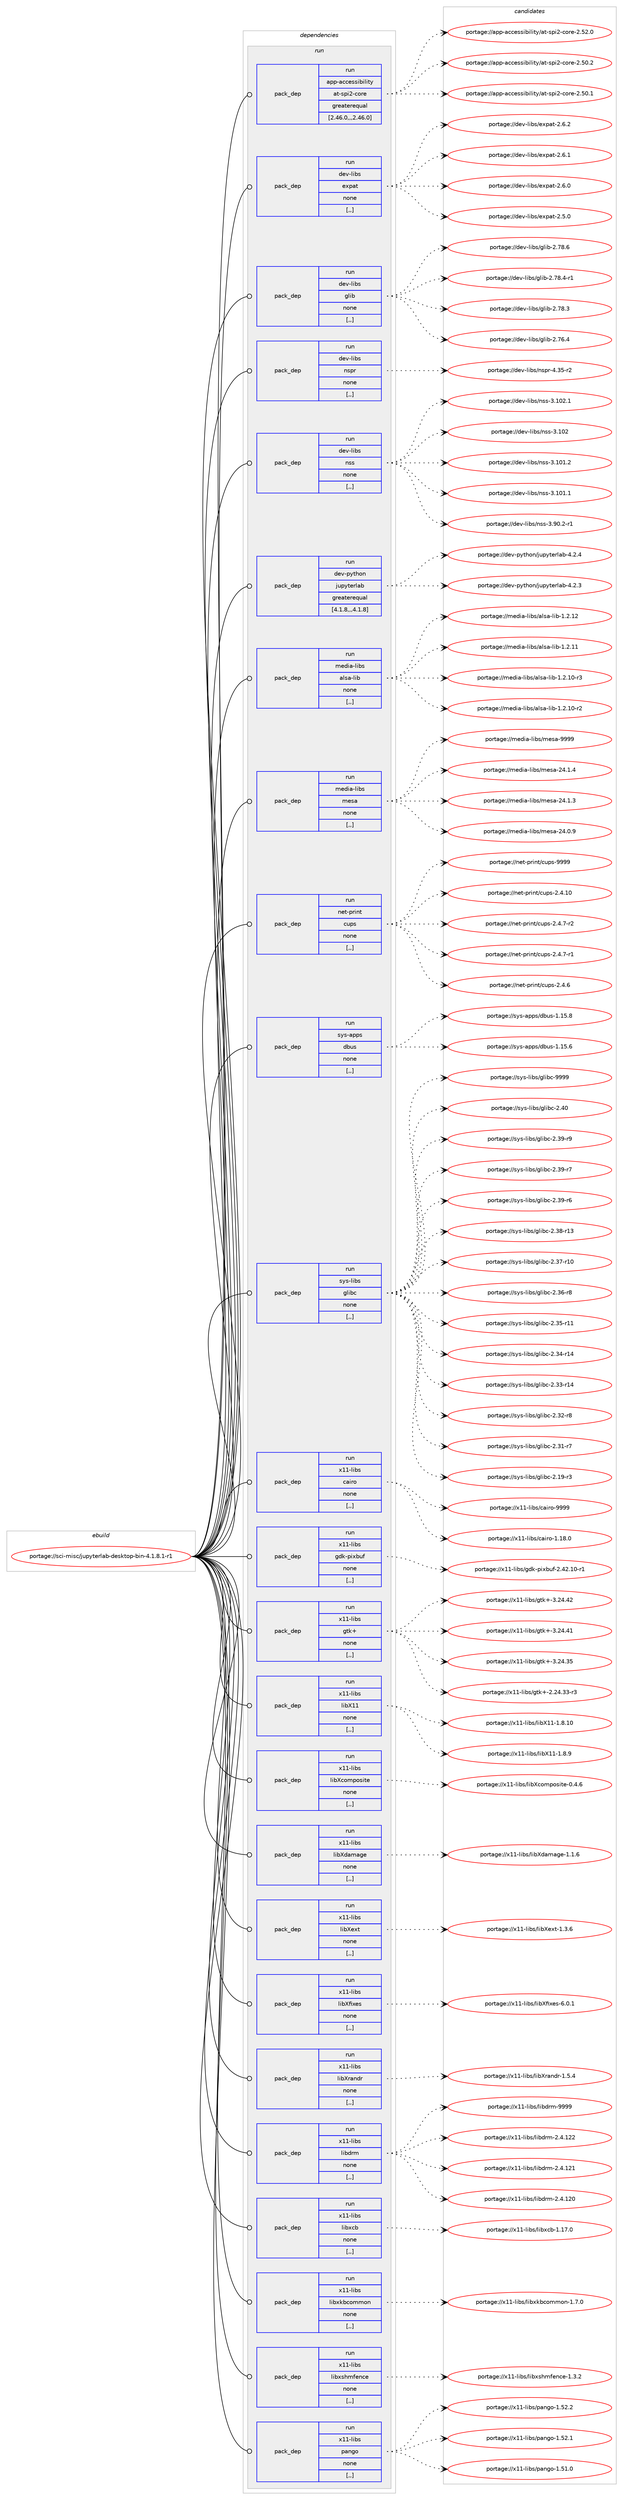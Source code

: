digraph prolog {

# *************
# Graph options
# *************

newrank=true;
concentrate=true;
compound=true;
graph [rankdir=LR,fontname=Helvetica,fontsize=10,ranksep=1.5];#, ranksep=2.5, nodesep=0.2];
edge  [arrowhead=vee];
node  [fontname=Helvetica,fontsize=10];

# **********
# The ebuild
# **********

subgraph cluster_leftcol {
color=gray;
label=<<i>ebuild</i>>;
id [label="portage://sci-misc/jupyterlab-desktop-bin-4.1.8.1-r1", color=red, width=4, href="../sci-misc/jupyterlab-desktop-bin-4.1.8.1-r1.svg"];
}

# ****************
# The dependencies
# ****************

subgraph cluster_midcol {
color=gray;
label=<<i>dependencies</i>>;
subgraph cluster_compile {
fillcolor="#eeeeee";
style=filled;
label=<<i>compile</i>>;
}
subgraph cluster_compileandrun {
fillcolor="#eeeeee";
style=filled;
label=<<i>compile and run</i>>;
}
subgraph cluster_run {
fillcolor="#eeeeee";
style=filled;
label=<<i>run</i>>;
subgraph pack298860 {
dependency410688 [label=<<TABLE BORDER="0" CELLBORDER="1" CELLSPACING="0" CELLPADDING="4" WIDTH="220"><TR><TD ROWSPAN="6" CELLPADDING="30">pack_dep</TD></TR><TR><TD WIDTH="110">run</TD></TR><TR><TD>app-accessibility</TD></TR><TR><TD>at-spi2-core</TD></TR><TR><TD>greaterequal</TD></TR><TR><TD>[2.46.0,,,2.46.0]</TD></TR></TABLE>>, shape=none, color=blue];
}
id:e -> dependency410688:w [weight=20,style="solid",arrowhead="odot"];
subgraph pack298861 {
dependency410689 [label=<<TABLE BORDER="0" CELLBORDER="1" CELLSPACING="0" CELLPADDING="4" WIDTH="220"><TR><TD ROWSPAN="6" CELLPADDING="30">pack_dep</TD></TR><TR><TD WIDTH="110">run</TD></TR><TR><TD>dev-libs</TD></TR><TR><TD>expat</TD></TR><TR><TD>none</TD></TR><TR><TD>[,,]</TD></TR></TABLE>>, shape=none, color=blue];
}
id:e -> dependency410689:w [weight=20,style="solid",arrowhead="odot"];
subgraph pack298862 {
dependency410690 [label=<<TABLE BORDER="0" CELLBORDER="1" CELLSPACING="0" CELLPADDING="4" WIDTH="220"><TR><TD ROWSPAN="6" CELLPADDING="30">pack_dep</TD></TR><TR><TD WIDTH="110">run</TD></TR><TR><TD>dev-libs</TD></TR><TR><TD>glib</TD></TR><TR><TD>none</TD></TR><TR><TD>[,,]</TD></TR></TABLE>>, shape=none, color=blue];
}
id:e -> dependency410690:w [weight=20,style="solid",arrowhead="odot"];
subgraph pack298863 {
dependency410691 [label=<<TABLE BORDER="0" CELLBORDER="1" CELLSPACING="0" CELLPADDING="4" WIDTH="220"><TR><TD ROWSPAN="6" CELLPADDING="30">pack_dep</TD></TR><TR><TD WIDTH="110">run</TD></TR><TR><TD>dev-libs</TD></TR><TR><TD>nspr</TD></TR><TR><TD>none</TD></TR><TR><TD>[,,]</TD></TR></TABLE>>, shape=none, color=blue];
}
id:e -> dependency410691:w [weight=20,style="solid",arrowhead="odot"];
subgraph pack298864 {
dependency410692 [label=<<TABLE BORDER="0" CELLBORDER="1" CELLSPACING="0" CELLPADDING="4" WIDTH="220"><TR><TD ROWSPAN="6" CELLPADDING="30">pack_dep</TD></TR><TR><TD WIDTH="110">run</TD></TR><TR><TD>dev-libs</TD></TR><TR><TD>nss</TD></TR><TR><TD>none</TD></TR><TR><TD>[,,]</TD></TR></TABLE>>, shape=none, color=blue];
}
id:e -> dependency410692:w [weight=20,style="solid",arrowhead="odot"];
subgraph pack298865 {
dependency410693 [label=<<TABLE BORDER="0" CELLBORDER="1" CELLSPACING="0" CELLPADDING="4" WIDTH="220"><TR><TD ROWSPAN="6" CELLPADDING="30">pack_dep</TD></TR><TR><TD WIDTH="110">run</TD></TR><TR><TD>dev-python</TD></TR><TR><TD>jupyterlab</TD></TR><TR><TD>greaterequal</TD></TR><TR><TD>[4.1.8,,,4.1.8]</TD></TR></TABLE>>, shape=none, color=blue];
}
id:e -> dependency410693:w [weight=20,style="solid",arrowhead="odot"];
subgraph pack298866 {
dependency410694 [label=<<TABLE BORDER="0" CELLBORDER="1" CELLSPACING="0" CELLPADDING="4" WIDTH="220"><TR><TD ROWSPAN="6" CELLPADDING="30">pack_dep</TD></TR><TR><TD WIDTH="110">run</TD></TR><TR><TD>media-libs</TD></TR><TR><TD>alsa-lib</TD></TR><TR><TD>none</TD></TR><TR><TD>[,,]</TD></TR></TABLE>>, shape=none, color=blue];
}
id:e -> dependency410694:w [weight=20,style="solid",arrowhead="odot"];
subgraph pack298867 {
dependency410695 [label=<<TABLE BORDER="0" CELLBORDER="1" CELLSPACING="0" CELLPADDING="4" WIDTH="220"><TR><TD ROWSPAN="6" CELLPADDING="30">pack_dep</TD></TR><TR><TD WIDTH="110">run</TD></TR><TR><TD>media-libs</TD></TR><TR><TD>mesa</TD></TR><TR><TD>none</TD></TR><TR><TD>[,,]</TD></TR></TABLE>>, shape=none, color=blue];
}
id:e -> dependency410695:w [weight=20,style="solid",arrowhead="odot"];
subgraph pack298868 {
dependency410696 [label=<<TABLE BORDER="0" CELLBORDER="1" CELLSPACING="0" CELLPADDING="4" WIDTH="220"><TR><TD ROWSPAN="6" CELLPADDING="30">pack_dep</TD></TR><TR><TD WIDTH="110">run</TD></TR><TR><TD>net-print</TD></TR><TR><TD>cups</TD></TR><TR><TD>none</TD></TR><TR><TD>[,,]</TD></TR></TABLE>>, shape=none, color=blue];
}
id:e -> dependency410696:w [weight=20,style="solid",arrowhead="odot"];
subgraph pack298869 {
dependency410697 [label=<<TABLE BORDER="0" CELLBORDER="1" CELLSPACING="0" CELLPADDING="4" WIDTH="220"><TR><TD ROWSPAN="6" CELLPADDING="30">pack_dep</TD></TR><TR><TD WIDTH="110">run</TD></TR><TR><TD>sys-apps</TD></TR><TR><TD>dbus</TD></TR><TR><TD>none</TD></TR><TR><TD>[,,]</TD></TR></TABLE>>, shape=none, color=blue];
}
id:e -> dependency410697:w [weight=20,style="solid",arrowhead="odot"];
subgraph pack298870 {
dependency410698 [label=<<TABLE BORDER="0" CELLBORDER="1" CELLSPACING="0" CELLPADDING="4" WIDTH="220"><TR><TD ROWSPAN="6" CELLPADDING="30">pack_dep</TD></TR><TR><TD WIDTH="110">run</TD></TR><TR><TD>sys-libs</TD></TR><TR><TD>glibc</TD></TR><TR><TD>none</TD></TR><TR><TD>[,,]</TD></TR></TABLE>>, shape=none, color=blue];
}
id:e -> dependency410698:w [weight=20,style="solid",arrowhead="odot"];
subgraph pack298871 {
dependency410699 [label=<<TABLE BORDER="0" CELLBORDER="1" CELLSPACING="0" CELLPADDING="4" WIDTH="220"><TR><TD ROWSPAN="6" CELLPADDING="30">pack_dep</TD></TR><TR><TD WIDTH="110">run</TD></TR><TR><TD>x11-libs</TD></TR><TR><TD>cairo</TD></TR><TR><TD>none</TD></TR><TR><TD>[,,]</TD></TR></TABLE>>, shape=none, color=blue];
}
id:e -> dependency410699:w [weight=20,style="solid",arrowhead="odot"];
subgraph pack298872 {
dependency410700 [label=<<TABLE BORDER="0" CELLBORDER="1" CELLSPACING="0" CELLPADDING="4" WIDTH="220"><TR><TD ROWSPAN="6" CELLPADDING="30">pack_dep</TD></TR><TR><TD WIDTH="110">run</TD></TR><TR><TD>x11-libs</TD></TR><TR><TD>gdk-pixbuf</TD></TR><TR><TD>none</TD></TR><TR><TD>[,,]</TD></TR></TABLE>>, shape=none, color=blue];
}
id:e -> dependency410700:w [weight=20,style="solid",arrowhead="odot"];
subgraph pack298873 {
dependency410701 [label=<<TABLE BORDER="0" CELLBORDER="1" CELLSPACING="0" CELLPADDING="4" WIDTH="220"><TR><TD ROWSPAN="6" CELLPADDING="30">pack_dep</TD></TR><TR><TD WIDTH="110">run</TD></TR><TR><TD>x11-libs</TD></TR><TR><TD>gtk+</TD></TR><TR><TD>none</TD></TR><TR><TD>[,,]</TD></TR></TABLE>>, shape=none, color=blue];
}
id:e -> dependency410701:w [weight=20,style="solid",arrowhead="odot"];
subgraph pack298874 {
dependency410702 [label=<<TABLE BORDER="0" CELLBORDER="1" CELLSPACING="0" CELLPADDING="4" WIDTH="220"><TR><TD ROWSPAN="6" CELLPADDING="30">pack_dep</TD></TR><TR><TD WIDTH="110">run</TD></TR><TR><TD>x11-libs</TD></TR><TR><TD>libX11</TD></TR><TR><TD>none</TD></TR><TR><TD>[,,]</TD></TR></TABLE>>, shape=none, color=blue];
}
id:e -> dependency410702:w [weight=20,style="solid",arrowhead="odot"];
subgraph pack298875 {
dependency410703 [label=<<TABLE BORDER="0" CELLBORDER="1" CELLSPACING="0" CELLPADDING="4" WIDTH="220"><TR><TD ROWSPAN="6" CELLPADDING="30">pack_dep</TD></TR><TR><TD WIDTH="110">run</TD></TR><TR><TD>x11-libs</TD></TR><TR><TD>libXcomposite</TD></TR><TR><TD>none</TD></TR><TR><TD>[,,]</TD></TR></TABLE>>, shape=none, color=blue];
}
id:e -> dependency410703:w [weight=20,style="solid",arrowhead="odot"];
subgraph pack298876 {
dependency410704 [label=<<TABLE BORDER="0" CELLBORDER="1" CELLSPACING="0" CELLPADDING="4" WIDTH="220"><TR><TD ROWSPAN="6" CELLPADDING="30">pack_dep</TD></TR><TR><TD WIDTH="110">run</TD></TR><TR><TD>x11-libs</TD></TR><TR><TD>libXdamage</TD></TR><TR><TD>none</TD></TR><TR><TD>[,,]</TD></TR></TABLE>>, shape=none, color=blue];
}
id:e -> dependency410704:w [weight=20,style="solid",arrowhead="odot"];
subgraph pack298877 {
dependency410705 [label=<<TABLE BORDER="0" CELLBORDER="1" CELLSPACING="0" CELLPADDING="4" WIDTH="220"><TR><TD ROWSPAN="6" CELLPADDING="30">pack_dep</TD></TR><TR><TD WIDTH="110">run</TD></TR><TR><TD>x11-libs</TD></TR><TR><TD>libXext</TD></TR><TR><TD>none</TD></TR><TR><TD>[,,]</TD></TR></TABLE>>, shape=none, color=blue];
}
id:e -> dependency410705:w [weight=20,style="solid",arrowhead="odot"];
subgraph pack298878 {
dependency410706 [label=<<TABLE BORDER="0" CELLBORDER="1" CELLSPACING="0" CELLPADDING="4" WIDTH="220"><TR><TD ROWSPAN="6" CELLPADDING="30">pack_dep</TD></TR><TR><TD WIDTH="110">run</TD></TR><TR><TD>x11-libs</TD></TR><TR><TD>libXfixes</TD></TR><TR><TD>none</TD></TR><TR><TD>[,,]</TD></TR></TABLE>>, shape=none, color=blue];
}
id:e -> dependency410706:w [weight=20,style="solid",arrowhead="odot"];
subgraph pack298879 {
dependency410707 [label=<<TABLE BORDER="0" CELLBORDER="1" CELLSPACING="0" CELLPADDING="4" WIDTH="220"><TR><TD ROWSPAN="6" CELLPADDING="30">pack_dep</TD></TR><TR><TD WIDTH="110">run</TD></TR><TR><TD>x11-libs</TD></TR><TR><TD>libXrandr</TD></TR><TR><TD>none</TD></TR><TR><TD>[,,]</TD></TR></TABLE>>, shape=none, color=blue];
}
id:e -> dependency410707:w [weight=20,style="solid",arrowhead="odot"];
subgraph pack298880 {
dependency410708 [label=<<TABLE BORDER="0" CELLBORDER="1" CELLSPACING="0" CELLPADDING="4" WIDTH="220"><TR><TD ROWSPAN="6" CELLPADDING="30">pack_dep</TD></TR><TR><TD WIDTH="110">run</TD></TR><TR><TD>x11-libs</TD></TR><TR><TD>libdrm</TD></TR><TR><TD>none</TD></TR><TR><TD>[,,]</TD></TR></TABLE>>, shape=none, color=blue];
}
id:e -> dependency410708:w [weight=20,style="solid",arrowhead="odot"];
subgraph pack298881 {
dependency410709 [label=<<TABLE BORDER="0" CELLBORDER="1" CELLSPACING="0" CELLPADDING="4" WIDTH="220"><TR><TD ROWSPAN="6" CELLPADDING="30">pack_dep</TD></TR><TR><TD WIDTH="110">run</TD></TR><TR><TD>x11-libs</TD></TR><TR><TD>libxcb</TD></TR><TR><TD>none</TD></TR><TR><TD>[,,]</TD></TR></TABLE>>, shape=none, color=blue];
}
id:e -> dependency410709:w [weight=20,style="solid",arrowhead="odot"];
subgraph pack298882 {
dependency410710 [label=<<TABLE BORDER="0" CELLBORDER="1" CELLSPACING="0" CELLPADDING="4" WIDTH="220"><TR><TD ROWSPAN="6" CELLPADDING="30">pack_dep</TD></TR><TR><TD WIDTH="110">run</TD></TR><TR><TD>x11-libs</TD></TR><TR><TD>libxkbcommon</TD></TR><TR><TD>none</TD></TR><TR><TD>[,,]</TD></TR></TABLE>>, shape=none, color=blue];
}
id:e -> dependency410710:w [weight=20,style="solid",arrowhead="odot"];
subgraph pack298883 {
dependency410711 [label=<<TABLE BORDER="0" CELLBORDER="1" CELLSPACING="0" CELLPADDING="4" WIDTH="220"><TR><TD ROWSPAN="6" CELLPADDING="30">pack_dep</TD></TR><TR><TD WIDTH="110">run</TD></TR><TR><TD>x11-libs</TD></TR><TR><TD>libxshmfence</TD></TR><TR><TD>none</TD></TR><TR><TD>[,,]</TD></TR></TABLE>>, shape=none, color=blue];
}
id:e -> dependency410711:w [weight=20,style="solid",arrowhead="odot"];
subgraph pack298884 {
dependency410712 [label=<<TABLE BORDER="0" CELLBORDER="1" CELLSPACING="0" CELLPADDING="4" WIDTH="220"><TR><TD ROWSPAN="6" CELLPADDING="30">pack_dep</TD></TR><TR><TD WIDTH="110">run</TD></TR><TR><TD>x11-libs</TD></TR><TR><TD>pango</TD></TR><TR><TD>none</TD></TR><TR><TD>[,,]</TD></TR></TABLE>>, shape=none, color=blue];
}
id:e -> dependency410712:w [weight=20,style="solid",arrowhead="odot"];
}
}

# **************
# The candidates
# **************

subgraph cluster_choices {
rank=same;
color=gray;
label=<<i>candidates</i>>;

subgraph choice298860 {
color=black;
nodesep=1;
choice97112112459799991011151151059810510810511612147971164511511210550459911111410145504653504648 [label="portage://app-accessibility/at-spi2-core-2.52.0", color=red, width=4,href="../app-accessibility/at-spi2-core-2.52.0.svg"];
choice97112112459799991011151151059810510810511612147971164511511210550459911111410145504653484650 [label="portage://app-accessibility/at-spi2-core-2.50.2", color=red, width=4,href="../app-accessibility/at-spi2-core-2.50.2.svg"];
choice97112112459799991011151151059810510810511612147971164511511210550459911111410145504653484649 [label="portage://app-accessibility/at-spi2-core-2.50.1", color=red, width=4,href="../app-accessibility/at-spi2-core-2.50.1.svg"];
dependency410688:e -> choice97112112459799991011151151059810510810511612147971164511511210550459911111410145504653504648:w [style=dotted,weight="100"];
dependency410688:e -> choice97112112459799991011151151059810510810511612147971164511511210550459911111410145504653484650:w [style=dotted,weight="100"];
dependency410688:e -> choice97112112459799991011151151059810510810511612147971164511511210550459911111410145504653484649:w [style=dotted,weight="100"];
}
subgraph choice298861 {
color=black;
nodesep=1;
choice10010111845108105981154710112011297116455046544650 [label="portage://dev-libs/expat-2.6.2", color=red, width=4,href="../dev-libs/expat-2.6.2.svg"];
choice10010111845108105981154710112011297116455046544649 [label="portage://dev-libs/expat-2.6.1", color=red, width=4,href="../dev-libs/expat-2.6.1.svg"];
choice10010111845108105981154710112011297116455046544648 [label="portage://dev-libs/expat-2.6.0", color=red, width=4,href="../dev-libs/expat-2.6.0.svg"];
choice10010111845108105981154710112011297116455046534648 [label="portage://dev-libs/expat-2.5.0", color=red, width=4,href="../dev-libs/expat-2.5.0.svg"];
dependency410689:e -> choice10010111845108105981154710112011297116455046544650:w [style=dotted,weight="100"];
dependency410689:e -> choice10010111845108105981154710112011297116455046544649:w [style=dotted,weight="100"];
dependency410689:e -> choice10010111845108105981154710112011297116455046544648:w [style=dotted,weight="100"];
dependency410689:e -> choice10010111845108105981154710112011297116455046534648:w [style=dotted,weight="100"];
}
subgraph choice298862 {
color=black;
nodesep=1;
choice1001011184510810598115471031081059845504655564654 [label="portage://dev-libs/glib-2.78.6", color=red, width=4,href="../dev-libs/glib-2.78.6.svg"];
choice10010111845108105981154710310810598455046555646524511449 [label="portage://dev-libs/glib-2.78.4-r1", color=red, width=4,href="../dev-libs/glib-2.78.4-r1.svg"];
choice1001011184510810598115471031081059845504655564651 [label="portage://dev-libs/glib-2.78.3", color=red, width=4,href="../dev-libs/glib-2.78.3.svg"];
choice1001011184510810598115471031081059845504655544652 [label="portage://dev-libs/glib-2.76.4", color=red, width=4,href="../dev-libs/glib-2.76.4.svg"];
dependency410690:e -> choice1001011184510810598115471031081059845504655564654:w [style=dotted,weight="100"];
dependency410690:e -> choice10010111845108105981154710310810598455046555646524511449:w [style=dotted,weight="100"];
dependency410690:e -> choice1001011184510810598115471031081059845504655564651:w [style=dotted,weight="100"];
dependency410690:e -> choice1001011184510810598115471031081059845504655544652:w [style=dotted,weight="100"];
}
subgraph choice298863 {
color=black;
nodesep=1;
choice10010111845108105981154711011511211445524651534511450 [label="portage://dev-libs/nspr-4.35-r2", color=red, width=4,href="../dev-libs/nspr-4.35-r2.svg"];
dependency410691:e -> choice10010111845108105981154711011511211445524651534511450:w [style=dotted,weight="100"];
}
subgraph choice298864 {
color=black;
nodesep=1;
choice1001011184510810598115471101151154551464948504649 [label="portage://dev-libs/nss-3.102.1", color=red, width=4,href="../dev-libs/nss-3.102.1.svg"];
choice100101118451081059811547110115115455146494850 [label="portage://dev-libs/nss-3.102", color=red, width=4,href="../dev-libs/nss-3.102.svg"];
choice1001011184510810598115471101151154551464948494650 [label="portage://dev-libs/nss-3.101.2", color=red, width=4,href="../dev-libs/nss-3.101.2.svg"];
choice1001011184510810598115471101151154551464948494649 [label="portage://dev-libs/nss-3.101.1", color=red, width=4,href="../dev-libs/nss-3.101.1.svg"];
choice100101118451081059811547110115115455146574846504511449 [label="portage://dev-libs/nss-3.90.2-r1", color=red, width=4,href="../dev-libs/nss-3.90.2-r1.svg"];
dependency410692:e -> choice1001011184510810598115471101151154551464948504649:w [style=dotted,weight="100"];
dependency410692:e -> choice100101118451081059811547110115115455146494850:w [style=dotted,weight="100"];
dependency410692:e -> choice1001011184510810598115471101151154551464948494650:w [style=dotted,weight="100"];
dependency410692:e -> choice1001011184510810598115471101151154551464948494649:w [style=dotted,weight="100"];
dependency410692:e -> choice100101118451081059811547110115115455146574846504511449:w [style=dotted,weight="100"];
}
subgraph choice298865 {
color=black;
nodesep=1;
choice10010111845112121116104111110471061171121211161011141089798455246504652 [label="portage://dev-python/jupyterlab-4.2.4", color=red, width=4,href="../dev-python/jupyterlab-4.2.4.svg"];
choice10010111845112121116104111110471061171121211161011141089798455246504651 [label="portage://dev-python/jupyterlab-4.2.3", color=red, width=4,href="../dev-python/jupyterlab-4.2.3.svg"];
dependency410693:e -> choice10010111845112121116104111110471061171121211161011141089798455246504652:w [style=dotted,weight="100"];
dependency410693:e -> choice10010111845112121116104111110471061171121211161011141089798455246504651:w [style=dotted,weight="100"];
}
subgraph choice298866 {
color=black;
nodesep=1;
choice109101100105974510810598115479710811597451081059845494650464950 [label="portage://media-libs/alsa-lib-1.2.12", color=red, width=4,href="../media-libs/alsa-lib-1.2.12.svg"];
choice109101100105974510810598115479710811597451081059845494650464949 [label="portage://media-libs/alsa-lib-1.2.11", color=red, width=4,href="../media-libs/alsa-lib-1.2.11.svg"];
choice1091011001059745108105981154797108115974510810598454946504649484511451 [label="portage://media-libs/alsa-lib-1.2.10-r3", color=red, width=4,href="../media-libs/alsa-lib-1.2.10-r3.svg"];
choice1091011001059745108105981154797108115974510810598454946504649484511450 [label="portage://media-libs/alsa-lib-1.2.10-r2", color=red, width=4,href="../media-libs/alsa-lib-1.2.10-r2.svg"];
dependency410694:e -> choice109101100105974510810598115479710811597451081059845494650464950:w [style=dotted,weight="100"];
dependency410694:e -> choice109101100105974510810598115479710811597451081059845494650464949:w [style=dotted,weight="100"];
dependency410694:e -> choice1091011001059745108105981154797108115974510810598454946504649484511451:w [style=dotted,weight="100"];
dependency410694:e -> choice1091011001059745108105981154797108115974510810598454946504649484511450:w [style=dotted,weight="100"];
}
subgraph choice298867 {
color=black;
nodesep=1;
choice10910110010597451081059811547109101115974557575757 [label="portage://media-libs/mesa-9999", color=red, width=4,href="../media-libs/mesa-9999.svg"];
choice109101100105974510810598115471091011159745505246494652 [label="portage://media-libs/mesa-24.1.4", color=red, width=4,href="../media-libs/mesa-24.1.4.svg"];
choice109101100105974510810598115471091011159745505246494651 [label="portage://media-libs/mesa-24.1.3", color=red, width=4,href="../media-libs/mesa-24.1.3.svg"];
choice109101100105974510810598115471091011159745505246484657 [label="portage://media-libs/mesa-24.0.9", color=red, width=4,href="../media-libs/mesa-24.0.9.svg"];
dependency410695:e -> choice10910110010597451081059811547109101115974557575757:w [style=dotted,weight="100"];
dependency410695:e -> choice109101100105974510810598115471091011159745505246494652:w [style=dotted,weight="100"];
dependency410695:e -> choice109101100105974510810598115471091011159745505246494651:w [style=dotted,weight="100"];
dependency410695:e -> choice109101100105974510810598115471091011159745505246484657:w [style=dotted,weight="100"];
}
subgraph choice298868 {
color=black;
nodesep=1;
choice1101011164511211410511011647991171121154557575757 [label="portage://net-print/cups-9999", color=red, width=4,href="../net-print/cups-9999.svg"];
choice11010111645112114105110116479911711211545504652464948 [label="portage://net-print/cups-2.4.10", color=red, width=4,href="../net-print/cups-2.4.10.svg"];
choice1101011164511211410511011647991171121154550465246554511450 [label="portage://net-print/cups-2.4.7-r2", color=red, width=4,href="../net-print/cups-2.4.7-r2.svg"];
choice1101011164511211410511011647991171121154550465246554511449 [label="portage://net-print/cups-2.4.7-r1", color=red, width=4,href="../net-print/cups-2.4.7-r1.svg"];
choice110101116451121141051101164799117112115455046524654 [label="portage://net-print/cups-2.4.6", color=red, width=4,href="../net-print/cups-2.4.6.svg"];
dependency410696:e -> choice1101011164511211410511011647991171121154557575757:w [style=dotted,weight="100"];
dependency410696:e -> choice11010111645112114105110116479911711211545504652464948:w [style=dotted,weight="100"];
dependency410696:e -> choice1101011164511211410511011647991171121154550465246554511450:w [style=dotted,weight="100"];
dependency410696:e -> choice1101011164511211410511011647991171121154550465246554511449:w [style=dotted,weight="100"];
dependency410696:e -> choice110101116451121141051101164799117112115455046524654:w [style=dotted,weight="100"];
}
subgraph choice298869 {
color=black;
nodesep=1;
choice1151211154597112112115471009811711545494649534656 [label="portage://sys-apps/dbus-1.15.8", color=red, width=4,href="../sys-apps/dbus-1.15.8.svg"];
choice1151211154597112112115471009811711545494649534654 [label="portage://sys-apps/dbus-1.15.6", color=red, width=4,href="../sys-apps/dbus-1.15.6.svg"];
dependency410697:e -> choice1151211154597112112115471009811711545494649534656:w [style=dotted,weight="100"];
dependency410697:e -> choice1151211154597112112115471009811711545494649534654:w [style=dotted,weight="100"];
}
subgraph choice298870 {
color=black;
nodesep=1;
choice11512111545108105981154710310810598994557575757 [label="portage://sys-libs/glibc-9999", color=red, width=4,href="../sys-libs/glibc-9999.svg"];
choice11512111545108105981154710310810598994550465248 [label="portage://sys-libs/glibc-2.40", color=red, width=4,href="../sys-libs/glibc-2.40.svg"];
choice115121115451081059811547103108105989945504651574511457 [label="portage://sys-libs/glibc-2.39-r9", color=red, width=4,href="../sys-libs/glibc-2.39-r9.svg"];
choice115121115451081059811547103108105989945504651574511455 [label="portage://sys-libs/glibc-2.39-r7", color=red, width=4,href="../sys-libs/glibc-2.39-r7.svg"];
choice115121115451081059811547103108105989945504651574511454 [label="portage://sys-libs/glibc-2.39-r6", color=red, width=4,href="../sys-libs/glibc-2.39-r6.svg"];
choice11512111545108105981154710310810598994550465156451144951 [label="portage://sys-libs/glibc-2.38-r13", color=red, width=4,href="../sys-libs/glibc-2.38-r13.svg"];
choice11512111545108105981154710310810598994550465155451144948 [label="portage://sys-libs/glibc-2.37-r10", color=red, width=4,href="../sys-libs/glibc-2.37-r10.svg"];
choice115121115451081059811547103108105989945504651544511456 [label="portage://sys-libs/glibc-2.36-r8", color=red, width=4,href="../sys-libs/glibc-2.36-r8.svg"];
choice11512111545108105981154710310810598994550465153451144949 [label="portage://sys-libs/glibc-2.35-r11", color=red, width=4,href="../sys-libs/glibc-2.35-r11.svg"];
choice11512111545108105981154710310810598994550465152451144952 [label="portage://sys-libs/glibc-2.34-r14", color=red, width=4,href="../sys-libs/glibc-2.34-r14.svg"];
choice11512111545108105981154710310810598994550465151451144952 [label="portage://sys-libs/glibc-2.33-r14", color=red, width=4,href="../sys-libs/glibc-2.33-r14.svg"];
choice115121115451081059811547103108105989945504651504511456 [label="portage://sys-libs/glibc-2.32-r8", color=red, width=4,href="../sys-libs/glibc-2.32-r8.svg"];
choice115121115451081059811547103108105989945504651494511455 [label="portage://sys-libs/glibc-2.31-r7", color=red, width=4,href="../sys-libs/glibc-2.31-r7.svg"];
choice115121115451081059811547103108105989945504649574511451 [label="portage://sys-libs/glibc-2.19-r3", color=red, width=4,href="../sys-libs/glibc-2.19-r3.svg"];
dependency410698:e -> choice11512111545108105981154710310810598994557575757:w [style=dotted,weight="100"];
dependency410698:e -> choice11512111545108105981154710310810598994550465248:w [style=dotted,weight="100"];
dependency410698:e -> choice115121115451081059811547103108105989945504651574511457:w [style=dotted,weight="100"];
dependency410698:e -> choice115121115451081059811547103108105989945504651574511455:w [style=dotted,weight="100"];
dependency410698:e -> choice115121115451081059811547103108105989945504651574511454:w [style=dotted,weight="100"];
dependency410698:e -> choice11512111545108105981154710310810598994550465156451144951:w [style=dotted,weight="100"];
dependency410698:e -> choice11512111545108105981154710310810598994550465155451144948:w [style=dotted,weight="100"];
dependency410698:e -> choice115121115451081059811547103108105989945504651544511456:w [style=dotted,weight="100"];
dependency410698:e -> choice11512111545108105981154710310810598994550465153451144949:w [style=dotted,weight="100"];
dependency410698:e -> choice11512111545108105981154710310810598994550465152451144952:w [style=dotted,weight="100"];
dependency410698:e -> choice11512111545108105981154710310810598994550465151451144952:w [style=dotted,weight="100"];
dependency410698:e -> choice115121115451081059811547103108105989945504651504511456:w [style=dotted,weight="100"];
dependency410698:e -> choice115121115451081059811547103108105989945504651494511455:w [style=dotted,weight="100"];
dependency410698:e -> choice115121115451081059811547103108105989945504649574511451:w [style=dotted,weight="100"];
}
subgraph choice298871 {
color=black;
nodesep=1;
choice120494945108105981154799971051141114557575757 [label="portage://x11-libs/cairo-9999", color=red, width=4,href="../x11-libs/cairo-9999.svg"];
choice1204949451081059811547999710511411145494649564648 [label="portage://x11-libs/cairo-1.18.0", color=red, width=4,href="../x11-libs/cairo-1.18.0.svg"];
dependency410699:e -> choice120494945108105981154799971051141114557575757:w [style=dotted,weight="100"];
dependency410699:e -> choice1204949451081059811547999710511411145494649564648:w [style=dotted,weight="100"];
}
subgraph choice298872 {
color=black;
nodesep=1;
choice1204949451081059811547103100107451121051209811710245504652504649484511449 [label="portage://x11-libs/gdk-pixbuf-2.42.10-r1", color=red, width=4,href="../x11-libs/gdk-pixbuf-2.42.10-r1.svg"];
dependency410700:e -> choice1204949451081059811547103100107451121051209811710245504652504649484511449:w [style=dotted,weight="100"];
}
subgraph choice298873 {
color=black;
nodesep=1;
choice1204949451081059811547103116107434551465052465250 [label="portage://x11-libs/gtk+-3.24.42", color=red, width=4,href="../x11-libs/gtk+-3.24.42.svg"];
choice1204949451081059811547103116107434551465052465249 [label="portage://x11-libs/gtk+-3.24.41", color=red, width=4,href="../x11-libs/gtk+-3.24.41.svg"];
choice1204949451081059811547103116107434551465052465153 [label="portage://x11-libs/gtk+-3.24.35", color=red, width=4,href="../x11-libs/gtk+-3.24.35.svg"];
choice12049494510810598115471031161074345504650524651514511451 [label="portage://x11-libs/gtk+-2.24.33-r3", color=red, width=4,href="../x11-libs/gtk+-2.24.33-r3.svg"];
dependency410701:e -> choice1204949451081059811547103116107434551465052465250:w [style=dotted,weight="100"];
dependency410701:e -> choice1204949451081059811547103116107434551465052465249:w [style=dotted,weight="100"];
dependency410701:e -> choice1204949451081059811547103116107434551465052465153:w [style=dotted,weight="100"];
dependency410701:e -> choice12049494510810598115471031161074345504650524651514511451:w [style=dotted,weight="100"];
}
subgraph choice298874 {
color=black;
nodesep=1;
choice12049494510810598115471081059888494945494656464948 [label="portage://x11-libs/libX11-1.8.10", color=red, width=4,href="../x11-libs/libX11-1.8.10.svg"];
choice120494945108105981154710810598884949454946564657 [label="portage://x11-libs/libX11-1.8.9", color=red, width=4,href="../x11-libs/libX11-1.8.9.svg"];
dependency410702:e -> choice12049494510810598115471081059888494945494656464948:w [style=dotted,weight="100"];
dependency410702:e -> choice120494945108105981154710810598884949454946564657:w [style=dotted,weight="100"];
}
subgraph choice298875 {
color=black;
nodesep=1;
choice1204949451081059811547108105988899111109112111115105116101454846524654 [label="portage://x11-libs/libXcomposite-0.4.6", color=red, width=4,href="../x11-libs/libXcomposite-0.4.6.svg"];
dependency410703:e -> choice1204949451081059811547108105988899111109112111115105116101454846524654:w [style=dotted,weight="100"];
}
subgraph choice298876 {
color=black;
nodesep=1;
choice120494945108105981154710810598881009710997103101454946494654 [label="portage://x11-libs/libXdamage-1.1.6", color=red, width=4,href="../x11-libs/libXdamage-1.1.6.svg"];
dependency410704:e -> choice120494945108105981154710810598881009710997103101454946494654:w [style=dotted,weight="100"];
}
subgraph choice298877 {
color=black;
nodesep=1;
choice12049494510810598115471081059888101120116454946514654 [label="portage://x11-libs/libXext-1.3.6", color=red, width=4,href="../x11-libs/libXext-1.3.6.svg"];
dependency410705:e -> choice12049494510810598115471081059888101120116454946514654:w [style=dotted,weight="100"];
}
subgraph choice298878 {
color=black;
nodesep=1;
choice12049494510810598115471081059888102105120101115455446484649 [label="portage://x11-libs/libXfixes-6.0.1", color=red, width=4,href="../x11-libs/libXfixes-6.0.1.svg"];
dependency410706:e -> choice12049494510810598115471081059888102105120101115455446484649:w [style=dotted,weight="100"];
}
subgraph choice298879 {
color=black;
nodesep=1;
choice1204949451081059811547108105988811497110100114454946534652 [label="portage://x11-libs/libXrandr-1.5.4", color=red, width=4,href="../x11-libs/libXrandr-1.5.4.svg"];
dependency410707:e -> choice1204949451081059811547108105988811497110100114454946534652:w [style=dotted,weight="100"];
}
subgraph choice298880 {
color=black;
nodesep=1;
choice1204949451081059811547108105981001141094557575757 [label="portage://x11-libs/libdrm-9999", color=red, width=4,href="../x11-libs/libdrm-9999.svg"];
choice1204949451081059811547108105981001141094550465246495050 [label="portage://x11-libs/libdrm-2.4.122", color=red, width=4,href="../x11-libs/libdrm-2.4.122.svg"];
choice1204949451081059811547108105981001141094550465246495049 [label="portage://x11-libs/libdrm-2.4.121", color=red, width=4,href="../x11-libs/libdrm-2.4.121.svg"];
choice1204949451081059811547108105981001141094550465246495048 [label="portage://x11-libs/libdrm-2.4.120", color=red, width=4,href="../x11-libs/libdrm-2.4.120.svg"];
dependency410708:e -> choice1204949451081059811547108105981001141094557575757:w [style=dotted,weight="100"];
dependency410708:e -> choice1204949451081059811547108105981001141094550465246495050:w [style=dotted,weight="100"];
dependency410708:e -> choice1204949451081059811547108105981001141094550465246495049:w [style=dotted,weight="100"];
dependency410708:e -> choice1204949451081059811547108105981001141094550465246495048:w [style=dotted,weight="100"];
}
subgraph choice298881 {
color=black;
nodesep=1;
choice120494945108105981154710810598120999845494649554648 [label="portage://x11-libs/libxcb-1.17.0", color=red, width=4,href="../x11-libs/libxcb-1.17.0.svg"];
dependency410709:e -> choice120494945108105981154710810598120999845494649554648:w [style=dotted,weight="100"];
}
subgraph choice298882 {
color=black;
nodesep=1;
choice1204949451081059811547108105981201079899111109109111110454946554648 [label="portage://x11-libs/libxkbcommon-1.7.0", color=red, width=4,href="../x11-libs/libxkbcommon-1.7.0.svg"];
dependency410710:e -> choice1204949451081059811547108105981201079899111109109111110454946554648:w [style=dotted,weight="100"];
}
subgraph choice298883 {
color=black;
nodesep=1;
choice12049494510810598115471081059812011510410910210111099101454946514650 [label="portage://x11-libs/libxshmfence-1.3.2", color=red, width=4,href="../x11-libs/libxshmfence-1.3.2.svg"];
dependency410711:e -> choice12049494510810598115471081059812011510410910210111099101454946514650:w [style=dotted,weight="100"];
}
subgraph choice298884 {
color=black;
nodesep=1;
choice12049494510810598115471129711010311145494653504650 [label="portage://x11-libs/pango-1.52.2", color=red, width=4,href="../x11-libs/pango-1.52.2.svg"];
choice12049494510810598115471129711010311145494653504649 [label="portage://x11-libs/pango-1.52.1", color=red, width=4,href="../x11-libs/pango-1.52.1.svg"];
choice12049494510810598115471129711010311145494653494648 [label="portage://x11-libs/pango-1.51.0", color=red, width=4,href="../x11-libs/pango-1.51.0.svg"];
dependency410712:e -> choice12049494510810598115471129711010311145494653504650:w [style=dotted,weight="100"];
dependency410712:e -> choice12049494510810598115471129711010311145494653504649:w [style=dotted,weight="100"];
dependency410712:e -> choice12049494510810598115471129711010311145494653494648:w [style=dotted,weight="100"];
}
}

}
